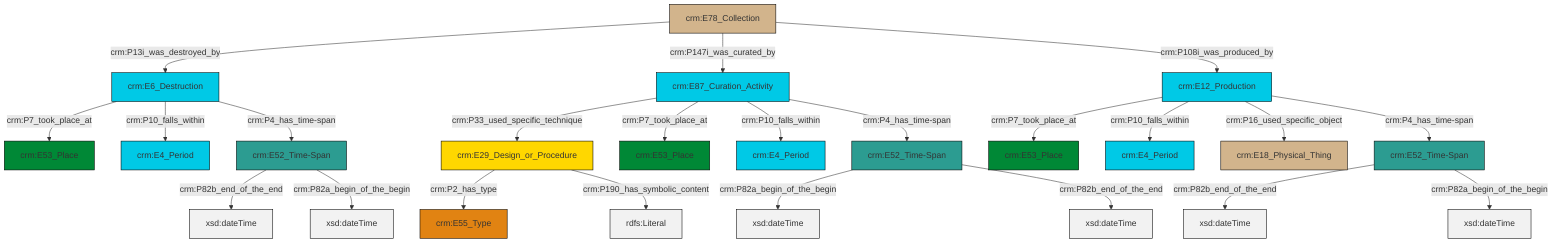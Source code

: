 graph TD
classDef Literal fill:#f2f2f2,stroke:#000000;
classDef CRM_Entity fill:#FFFFFF,stroke:#000000;
classDef Temporal_Entity fill:#00C9E6, stroke:#000000;
classDef Type fill:#E18312, stroke:#000000;
classDef Time-Span fill:#2C9C91, stroke:#000000;
classDef Appellation fill:#FFEB7F, stroke:#000000;
classDef Place fill:#008836, stroke:#000000;
classDef Persistent_Item fill:#B266B2, stroke:#000000;
classDef Conceptual_Object fill:#FFD700, stroke:#000000;
classDef Physical_Thing fill:#D2B48C, stroke:#000000;
classDef Actor fill:#f58aad, stroke:#000000;
classDef PC_Classes fill:#4ce600, stroke:#000000;
classDef Multi fill:#cccccc,stroke:#000000;

0["crm:E78_Collection"]:::Physical_Thing -->|crm:P13i_was_destroyed_by| 1["crm:E6_Destruction"]:::Temporal_Entity
2["crm:E29_Design_or_Procedure"]:::Conceptual_Object -->|crm:P2_has_type| 3["crm:E55_Type"]:::Type
9["crm:E87_Curation_Activity"]:::Temporal_Entity -->|crm:P33_used_specific_technique| 2["crm:E29_Design_or_Procedure"]:::Conceptual_Object
0["crm:E78_Collection"]:::Physical_Thing -->|crm:P147i_was_curated_by| 9["crm:E87_Curation_Activity"]:::Temporal_Entity
0["crm:E78_Collection"]:::Physical_Thing -->|crm:P108i_was_produced_by| 12["crm:E12_Production"]:::Temporal_Entity
12["crm:E12_Production"]:::Temporal_Entity -->|crm:P7_took_place_at| 13["crm:E53_Place"]:::Place
2["crm:E29_Design_or_Procedure"]:::Conceptual_Object -->|crm:P190_has_symbolic_content| 14[rdfs:Literal]:::Literal
1["crm:E6_Destruction"]:::Temporal_Entity -->|crm:P7_took_place_at| 10["crm:E53_Place"]:::Place
5["crm:E52_Time-Span"]:::Time-Span -->|crm:P82a_begin_of_the_begin| 15[xsd:dateTime]:::Literal
5["crm:E52_Time-Span"]:::Time-Span -->|crm:P82b_end_of_the_end| 16[xsd:dateTime]:::Literal
9["crm:E87_Curation_Activity"]:::Temporal_Entity -->|crm:P7_took_place_at| 19["crm:E53_Place"]:::Place
12["crm:E12_Production"]:::Temporal_Entity -->|crm:P10_falls_within| 22["crm:E4_Period"]:::Temporal_Entity
12["crm:E12_Production"]:::Temporal_Entity -->|crm:P16_used_specific_object| 27["crm:E18_Physical_Thing"]:::Physical_Thing
1["crm:E6_Destruction"]:::Temporal_Entity -->|crm:P10_falls_within| 7["crm:E4_Period"]:::Temporal_Entity
9["crm:E87_Curation_Activity"]:::Temporal_Entity -->|crm:P10_falls_within| 28["crm:E4_Period"]:::Temporal_Entity
25["crm:E52_Time-Span"]:::Time-Span -->|crm:P82b_end_of_the_end| 32[xsd:dateTime]:::Literal
1["crm:E6_Destruction"]:::Temporal_Entity -->|crm:P4_has_time-span| 17["crm:E52_Time-Span"]:::Time-Span
12["crm:E12_Production"]:::Temporal_Entity -->|crm:P4_has_time-span| 25["crm:E52_Time-Span"]:::Time-Span
25["crm:E52_Time-Span"]:::Time-Span -->|crm:P82a_begin_of_the_begin| 33[xsd:dateTime]:::Literal
17["crm:E52_Time-Span"]:::Time-Span -->|crm:P82b_end_of_the_end| 34[xsd:dateTime]:::Literal
17["crm:E52_Time-Span"]:::Time-Span -->|crm:P82a_begin_of_the_begin| 37[xsd:dateTime]:::Literal
9["crm:E87_Curation_Activity"]:::Temporal_Entity -->|crm:P4_has_time-span| 5["crm:E52_Time-Span"]:::Time-Span